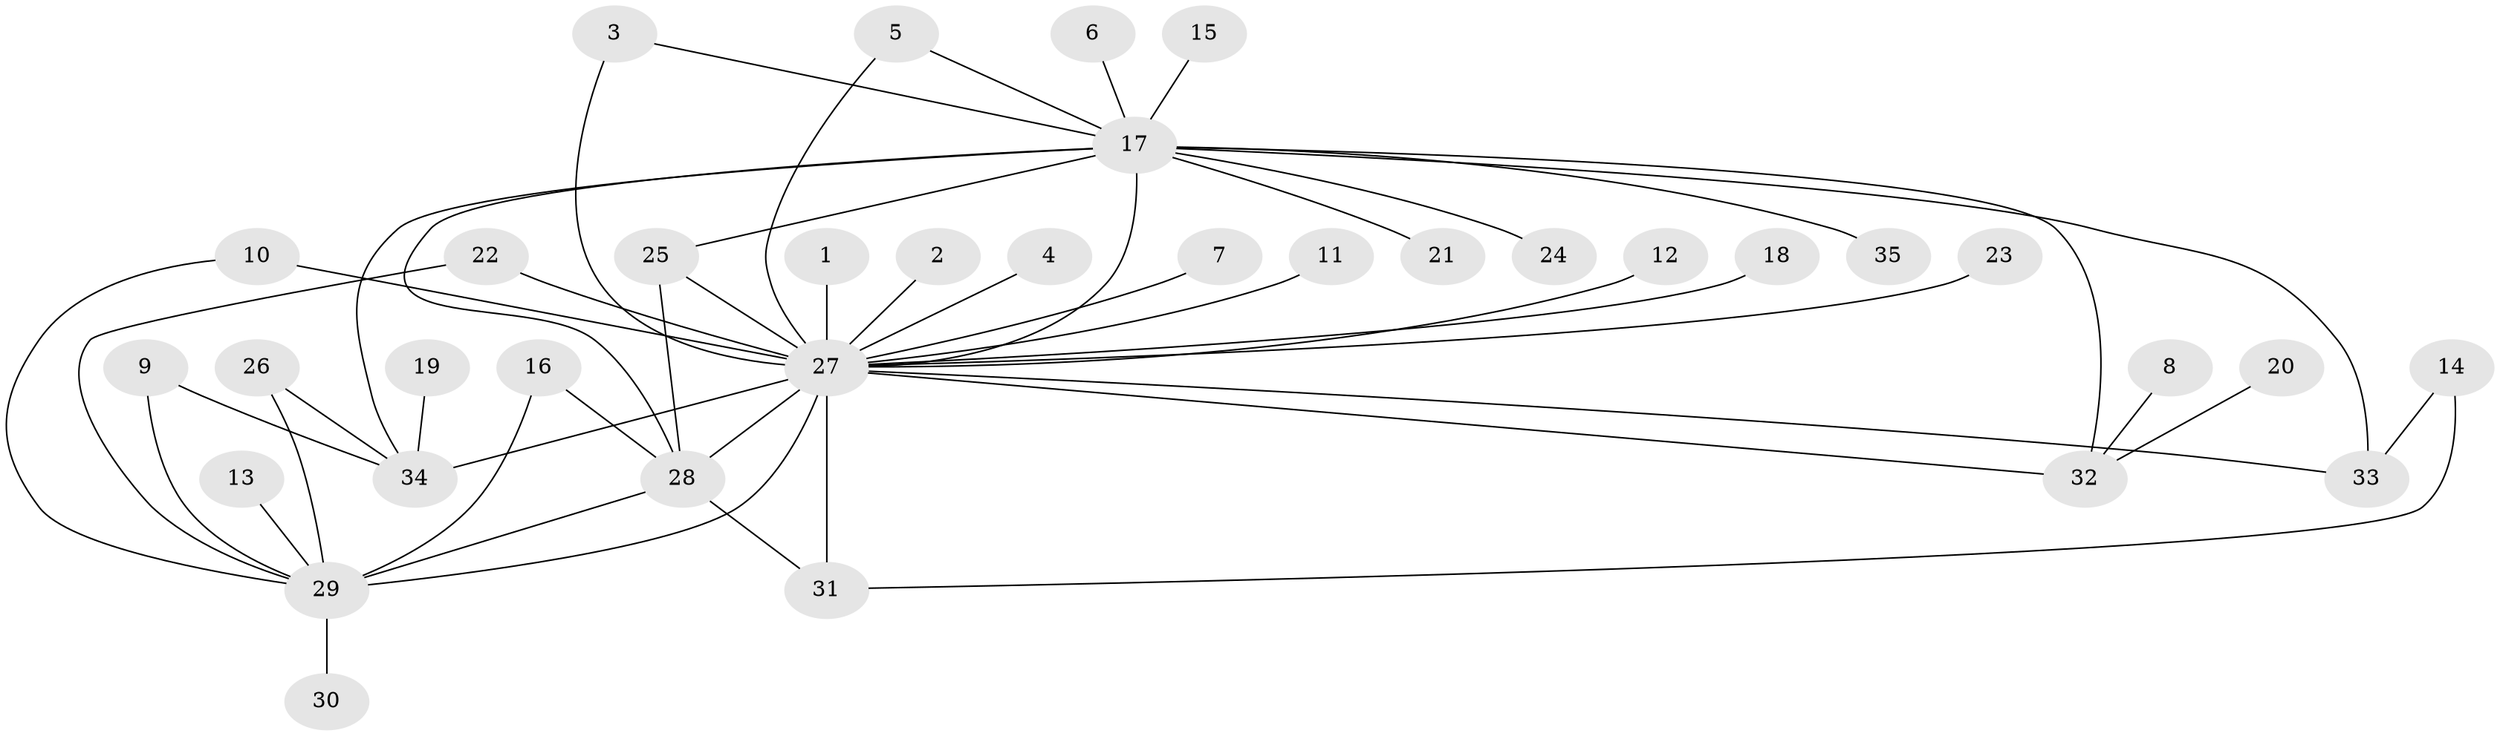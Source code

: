 // original degree distribution, {23: 0.015151515151515152, 15: 0.015151515151515152, 7: 0.045454545454545456, 2: 0.2727272727272727, 5: 0.045454545454545456, 1: 0.4393939393939394, 8: 0.015151515151515152, 4: 0.06060606060606061, 10: 0.015151515151515152, 3: 0.07575757575757576}
// Generated by graph-tools (version 1.1) at 2025/49/03/09/25 03:49:48]
// undirected, 35 vertices, 50 edges
graph export_dot {
graph [start="1"]
  node [color=gray90,style=filled];
  1;
  2;
  3;
  4;
  5;
  6;
  7;
  8;
  9;
  10;
  11;
  12;
  13;
  14;
  15;
  16;
  17;
  18;
  19;
  20;
  21;
  22;
  23;
  24;
  25;
  26;
  27;
  28;
  29;
  30;
  31;
  32;
  33;
  34;
  35;
  1 -- 27 [weight=1.0];
  2 -- 27 [weight=1.0];
  3 -- 17 [weight=1.0];
  3 -- 27 [weight=1.0];
  4 -- 27 [weight=1.0];
  5 -- 17 [weight=1.0];
  5 -- 27 [weight=1.0];
  6 -- 17 [weight=1.0];
  7 -- 27 [weight=1.0];
  8 -- 32 [weight=1.0];
  9 -- 29 [weight=1.0];
  9 -- 34 [weight=1.0];
  10 -- 27 [weight=2.0];
  10 -- 29 [weight=1.0];
  11 -- 27 [weight=1.0];
  12 -- 27 [weight=1.0];
  13 -- 29 [weight=1.0];
  14 -- 31 [weight=1.0];
  14 -- 33 [weight=1.0];
  15 -- 17 [weight=1.0];
  16 -- 28 [weight=1.0];
  16 -- 29 [weight=1.0];
  17 -- 21 [weight=1.0];
  17 -- 24 [weight=1.0];
  17 -- 25 [weight=1.0];
  17 -- 27 [weight=3.0];
  17 -- 28 [weight=1.0];
  17 -- 32 [weight=2.0];
  17 -- 33 [weight=1.0];
  17 -- 34 [weight=1.0];
  17 -- 35 [weight=1.0];
  18 -- 27 [weight=1.0];
  19 -- 34 [weight=1.0];
  20 -- 32 [weight=1.0];
  22 -- 27 [weight=1.0];
  22 -- 29 [weight=1.0];
  23 -- 27 [weight=1.0];
  25 -- 27 [weight=1.0];
  25 -- 28 [weight=1.0];
  26 -- 29 [weight=1.0];
  26 -- 34 [weight=1.0];
  27 -- 28 [weight=2.0];
  27 -- 29 [weight=2.0];
  27 -- 31 [weight=3.0];
  27 -- 32 [weight=1.0];
  27 -- 33 [weight=1.0];
  27 -- 34 [weight=2.0];
  28 -- 29 [weight=1.0];
  28 -- 31 [weight=2.0];
  29 -- 30 [weight=1.0];
}
